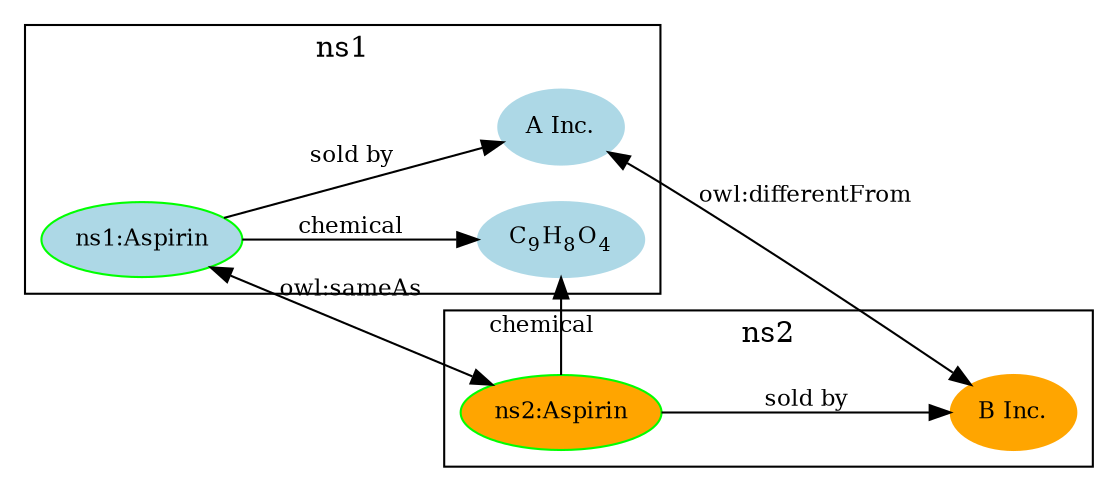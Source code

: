 digraph identity {
  rankdir=LR
  edge [fontsize=11.0];
  node [fontsize=11.0,style=filled];

  subgraph cluster1 {
    label=<ns1>;

    c9h8o4 [color=lightblue,label=<C<SUB>9</SUB>H<SUB>8</SUB>O<SUB>4</SUB>>];
    ns1 [color=green,fillcolor=lightblue,label=<ns1:Aspirin>];
    ainc [color=lightblue,label=<A Inc.>];

    ns1 -> c9h8o4 [label=<chemical>];
    ns1 -> ainc [label=<sold by>];
  }

  subgraph cluster2 {
    label=<ns2>;
  
    ns2 [color=green,fillcolor=orange,label=<ns2:Aspirin>];
    binc [color=orange,label=<B Inc.>];
    
    ns2 -> c9h8o4 [label=<chemical>];
    ns2 -> binc [label=<sold by>];
  }

  ns1 -> ns2 [dir="both",label=<owl:sameAs>];
  ainc -> binc [dir="both",label=<owl:differentFrom>];
}
